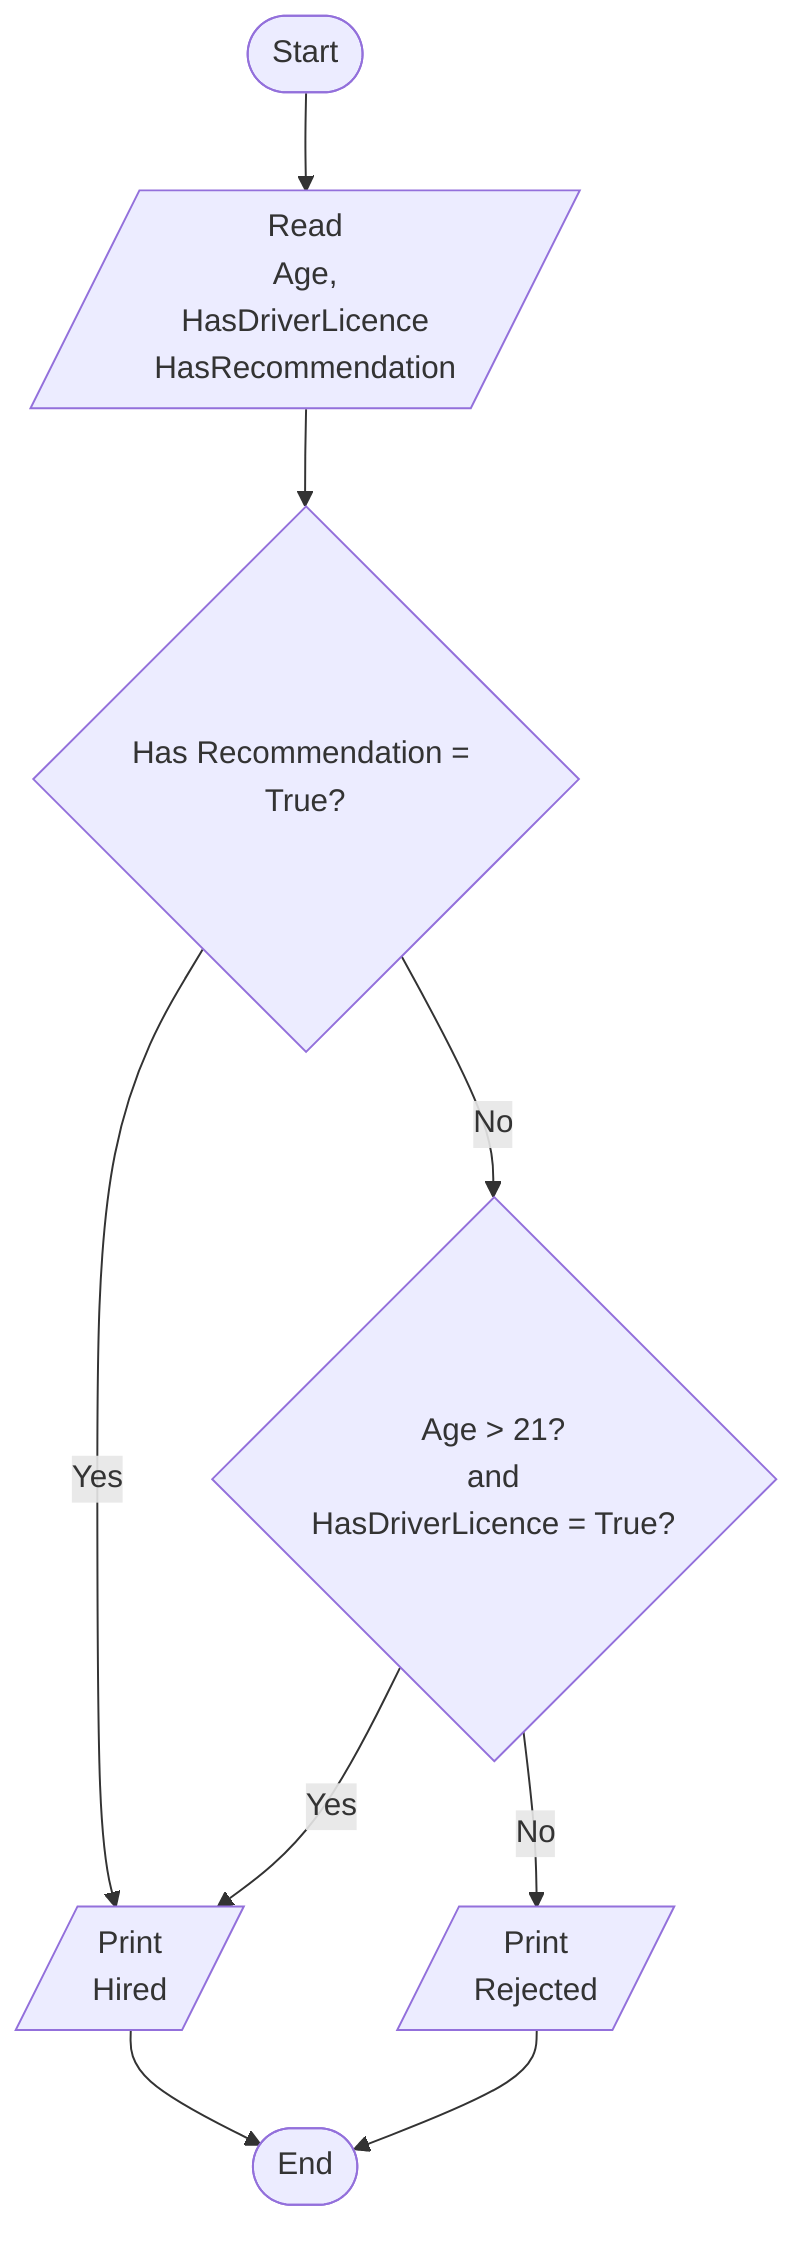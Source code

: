 %% Write a program to ask the user to enter his\her:
%% • age
%% • Driver Licence
%% • Has Recommendation
%% Then Print "Hired" if his\her age is greater than 21 and s/he has a driver licence, Otherwise print "Rejected"
%% or Hired him\her without conditions
%% Steps
%% Step 1: Ask the user to enter (Age, Driver Licence)
%% Step 2: Check if (has recommendation = True) then "Hire" otherwise Complete other conditions
%% Step 3: Check if (Age > 21 and driver licence = True) then "Hire" otherwise "Reject"
%% Step 4: Print "Hired" or "Rejected" accordingly

flowchart TD
    Start([Start])
    ReadNumber[/Read\nAge,\nHasDriverLicence\nHasRecommendation/]
    isAcceptedRecommendation{Has Recommendation = True?}
    isAcceptedAgeAndHasDriverLicence{Age > 21?\nand\nHasDriverLicence = True?}
    PrintHired[/Print\nHired/]
    PrintRejected[/Print\nRejected/]
    End([End])
    Start --> ReadNumber --> isAcceptedRecommendation -- Yes --> PrintHired --> End
    isAcceptedRecommendation -- No --> isAcceptedAgeAndHasDriverLicence -- Yes --> PrintHired
    isAcceptedAgeAndHasDriverLicence -- No --> PrintRejected --> End